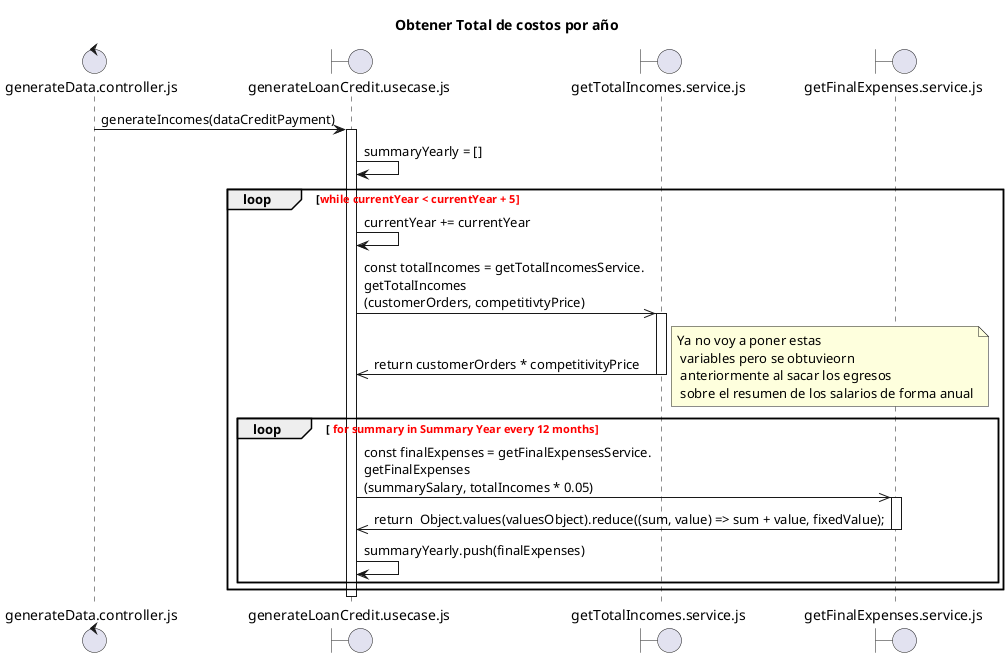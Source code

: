 @startuml ObtenerCostosPoraño.plantuml
title "Obtener Total de costos por año"

control "generateData.controller.js" as C
boundary "generateLoanCredit.usecase.js" as UC
boundary "getTotalIncomes.service.js" as SGTI
boundary "getFinalExpenses.service.js" as SCP


C -> UC: generateIncomes(dataCreditPayment)
activate UC
UC -> UC: summaryYearly = []
loop <font color=red>while currentYear < currentYear + 5 
   UC ->UC: currentYear += currentYear
   UC ->> SGTI: const totalIncomes = getTotalIncomesService.\ngetTotalIncomes\n(customerOrders, competitivtyPrice) 
    activate SGTI
    SGTI ->> UC: return customerOrders * competitivityPrice
    deactivate SGTI
   loop <font color=red> for summary in Summary Year every 12 months

    note right: Ya no voy a poner estas\n variables pero se obtuvieorn\n anteriormente al sacar los egresos \n sobre el resumen de los salarios de forma anual
    UC ->> SCP: const finalExpenses = getFinalExpensesService.\ngetFinalExpenses\n(summarySalary, totalIncomes * 0.05)
    activate SCP
    SCP ->> UC: return  Object.values(valuesObject).reduce((sum, value) => sum + value, fixedValue);
    deactivate SCP
    UC -> UC: summaryYearly.push(finalExpenses)
    end
end

        
       
deactivate UC


@enduml